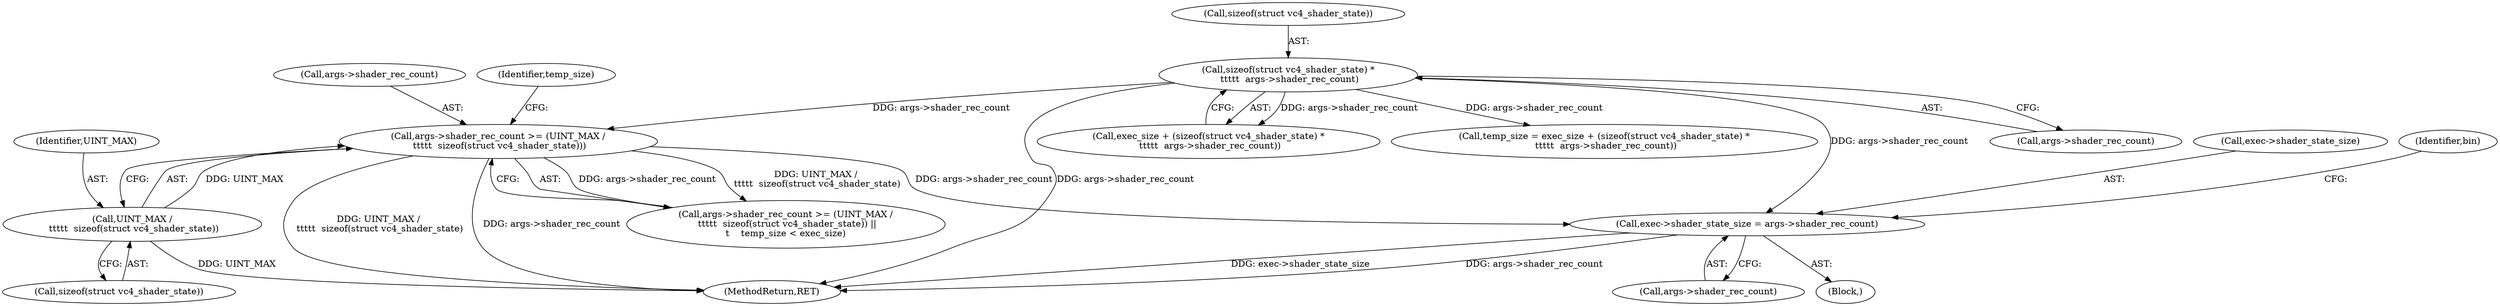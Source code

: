 digraph "0_linux_0f2ff82e11c86c05d051cae32b58226392d33bbf@pointer" {
"1000230" [label="(Call,exec->shader_state_size = args->shader_rec_count)"];
"1000156" [label="(Call,sizeof(struct vc4_shader_state) *\n \t\t\t\t\t  args->shader_rec_count)"];
"1000173" [label="(Call,args->shader_rec_count >= (UINT_MAX /\n \t\t\t\t\t  sizeof(struct vc4_shader_state)))"];
"1000177" [label="(Call,UINT_MAX /\n \t\t\t\t\t  sizeof(struct vc4_shader_state))"];
"1000154" [label="(Call,exec_size + (sizeof(struct vc4_shader_state) *\n \t\t\t\t\t  args->shader_rec_count))"];
"1000231" [label="(Call,exec->shader_state_size)"];
"1000156" [label="(Call,sizeof(struct vc4_shader_state) *\n \t\t\t\t\t  args->shader_rec_count)"];
"1000179" [label="(Call,sizeof(struct vc4_shader_state))"];
"1000105" [label="(Block,)"];
"1000230" [label="(Call,exec->shader_state_size = args->shader_rec_count)"];
"1000177" [label="(Call,UINT_MAX /\n \t\t\t\t\t  sizeof(struct vc4_shader_state))"];
"1000174" [label="(Call,args->shader_rec_count)"];
"1000234" [label="(Call,args->shader_rec_count)"];
"1000152" [label="(Call,temp_size = exec_size + (sizeof(struct vc4_shader_state) *\n \t\t\t\t\t  args->shader_rec_count))"];
"1000450" [label="(MethodReturn,RET)"];
"1000159" [label="(Call,args->shader_rec_count)"];
"1000173" [label="(Call,args->shader_rec_count >= (UINT_MAX /\n \t\t\t\t\t  sizeof(struct vc4_shader_state)))"];
"1000157" [label="(Call,sizeof(struct vc4_shader_state))"];
"1000182" [label="(Identifier,temp_size)"];
"1000239" [label="(Identifier,bin)"];
"1000172" [label="(Call,args->shader_rec_count >= (UINT_MAX /\n \t\t\t\t\t  sizeof(struct vc4_shader_state)) ||\n\t    temp_size < exec_size)"];
"1000178" [label="(Identifier,UINT_MAX)"];
"1000230" -> "1000105"  [label="AST: "];
"1000230" -> "1000234"  [label="CFG: "];
"1000231" -> "1000230"  [label="AST: "];
"1000234" -> "1000230"  [label="AST: "];
"1000239" -> "1000230"  [label="CFG: "];
"1000230" -> "1000450"  [label="DDG: exec->shader_state_size"];
"1000230" -> "1000450"  [label="DDG: args->shader_rec_count"];
"1000156" -> "1000230"  [label="DDG: args->shader_rec_count"];
"1000173" -> "1000230"  [label="DDG: args->shader_rec_count"];
"1000156" -> "1000154"  [label="AST: "];
"1000156" -> "1000159"  [label="CFG: "];
"1000157" -> "1000156"  [label="AST: "];
"1000159" -> "1000156"  [label="AST: "];
"1000154" -> "1000156"  [label="CFG: "];
"1000156" -> "1000450"  [label="DDG: args->shader_rec_count"];
"1000156" -> "1000152"  [label="DDG: args->shader_rec_count"];
"1000156" -> "1000154"  [label="DDG: args->shader_rec_count"];
"1000156" -> "1000173"  [label="DDG: args->shader_rec_count"];
"1000173" -> "1000172"  [label="AST: "];
"1000173" -> "1000177"  [label="CFG: "];
"1000174" -> "1000173"  [label="AST: "];
"1000177" -> "1000173"  [label="AST: "];
"1000182" -> "1000173"  [label="CFG: "];
"1000172" -> "1000173"  [label="CFG: "];
"1000173" -> "1000450"  [label="DDG: UINT_MAX /\n \t\t\t\t\t  sizeof(struct vc4_shader_state)"];
"1000173" -> "1000450"  [label="DDG: args->shader_rec_count"];
"1000173" -> "1000172"  [label="DDG: args->shader_rec_count"];
"1000173" -> "1000172"  [label="DDG: UINT_MAX /\n \t\t\t\t\t  sizeof(struct vc4_shader_state)"];
"1000177" -> "1000173"  [label="DDG: UINT_MAX"];
"1000177" -> "1000179"  [label="CFG: "];
"1000178" -> "1000177"  [label="AST: "];
"1000179" -> "1000177"  [label="AST: "];
"1000177" -> "1000450"  [label="DDG: UINT_MAX"];
}
